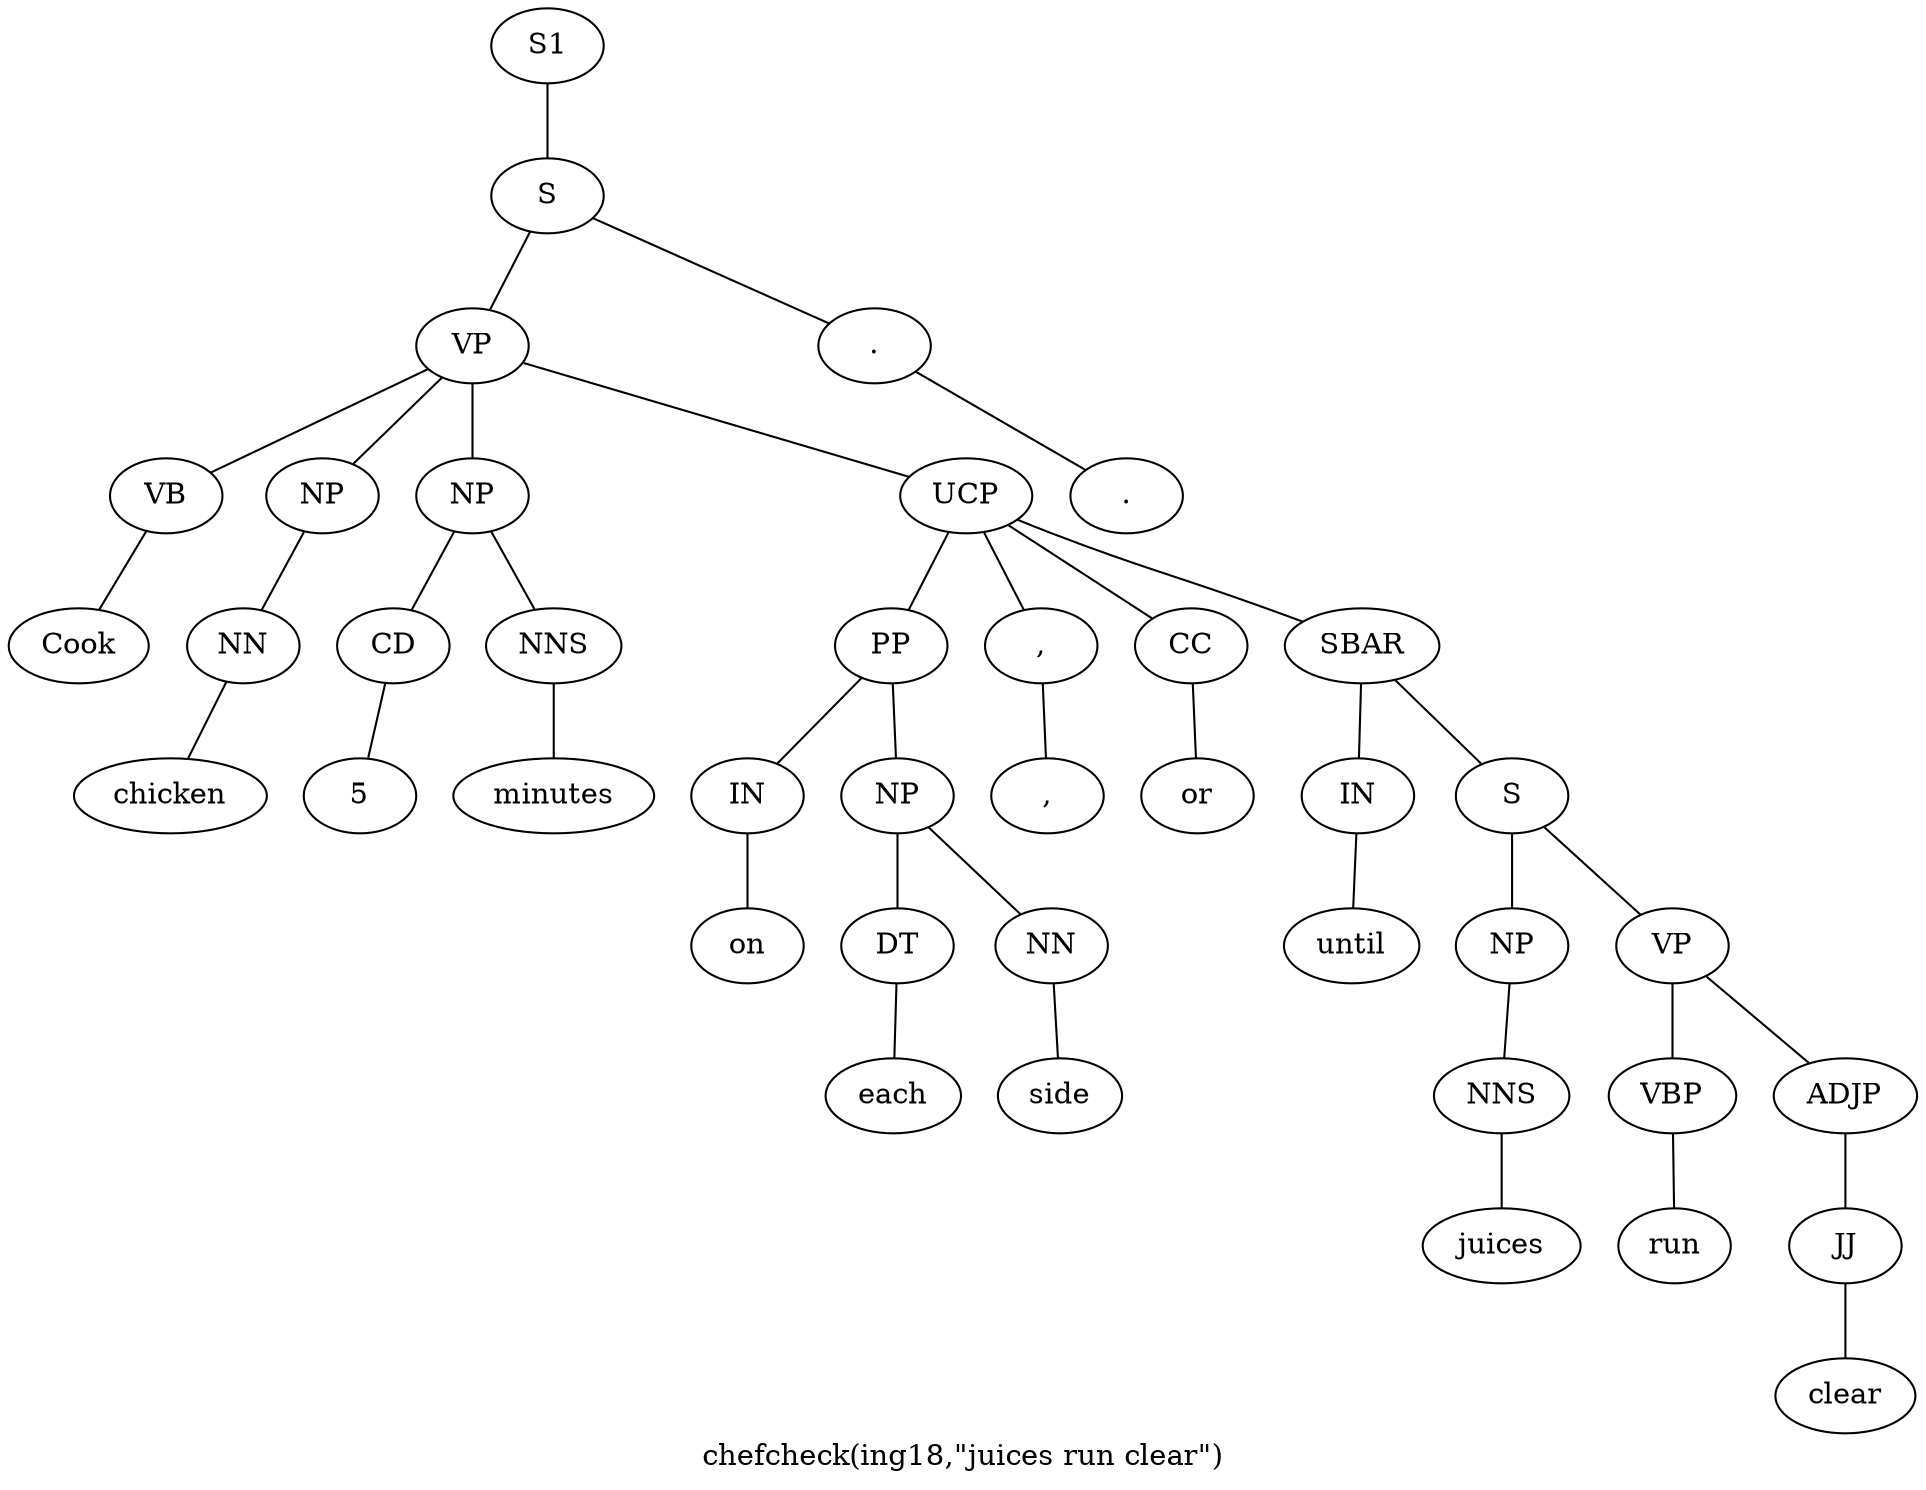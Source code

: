 graph SyntaxGraph {
	label = "chefcheck(ing18,\"juices run clear\")";
	Node0 [label="S1"];
	Node1 [label="S"];
	Node2 [label="VP"];
	Node3 [label="VB"];
	Node4 [label="Cook"];
	Node5 [label="NP"];
	Node6 [label="NN"];
	Node7 [label="chicken"];
	Node8 [label="NP"];
	Node9 [label="CD"];
	Node10 [label="5"];
	Node11 [label="NNS"];
	Node12 [label="minutes"];
	Node13 [label="UCP"];
	Node14 [label="PP"];
	Node15 [label="IN"];
	Node16 [label="on"];
	Node17 [label="NP"];
	Node18 [label="DT"];
	Node19 [label="each"];
	Node20 [label="NN"];
	Node21 [label="side"];
	Node22 [label=","];
	Node23 [label=","];
	Node24 [label="CC"];
	Node25 [label="or"];
	Node26 [label="SBAR"];
	Node27 [label="IN"];
	Node28 [label="until"];
	Node29 [label="S"];
	Node30 [label="NP"];
	Node31 [label="NNS"];
	Node32 [label="juices"];
	Node33 [label="VP"];
	Node34 [label="VBP"];
	Node35 [label="run"];
	Node36 [label="ADJP"];
	Node37 [label="JJ"];
	Node38 [label="clear"];
	Node39 [label="."];
	Node40 [label="."];

	Node0 -- Node1;
	Node1 -- Node2;
	Node1 -- Node39;
	Node2 -- Node3;
	Node2 -- Node5;
	Node2 -- Node8;
	Node2 -- Node13;
	Node3 -- Node4;
	Node5 -- Node6;
	Node6 -- Node7;
	Node8 -- Node9;
	Node8 -- Node11;
	Node9 -- Node10;
	Node11 -- Node12;
	Node13 -- Node14;
	Node13 -- Node22;
	Node13 -- Node24;
	Node13 -- Node26;
	Node14 -- Node15;
	Node14 -- Node17;
	Node15 -- Node16;
	Node17 -- Node18;
	Node17 -- Node20;
	Node18 -- Node19;
	Node20 -- Node21;
	Node22 -- Node23;
	Node24 -- Node25;
	Node26 -- Node27;
	Node26 -- Node29;
	Node27 -- Node28;
	Node29 -- Node30;
	Node29 -- Node33;
	Node30 -- Node31;
	Node31 -- Node32;
	Node33 -- Node34;
	Node33 -- Node36;
	Node34 -- Node35;
	Node36 -- Node37;
	Node37 -- Node38;
	Node39 -- Node40;
}